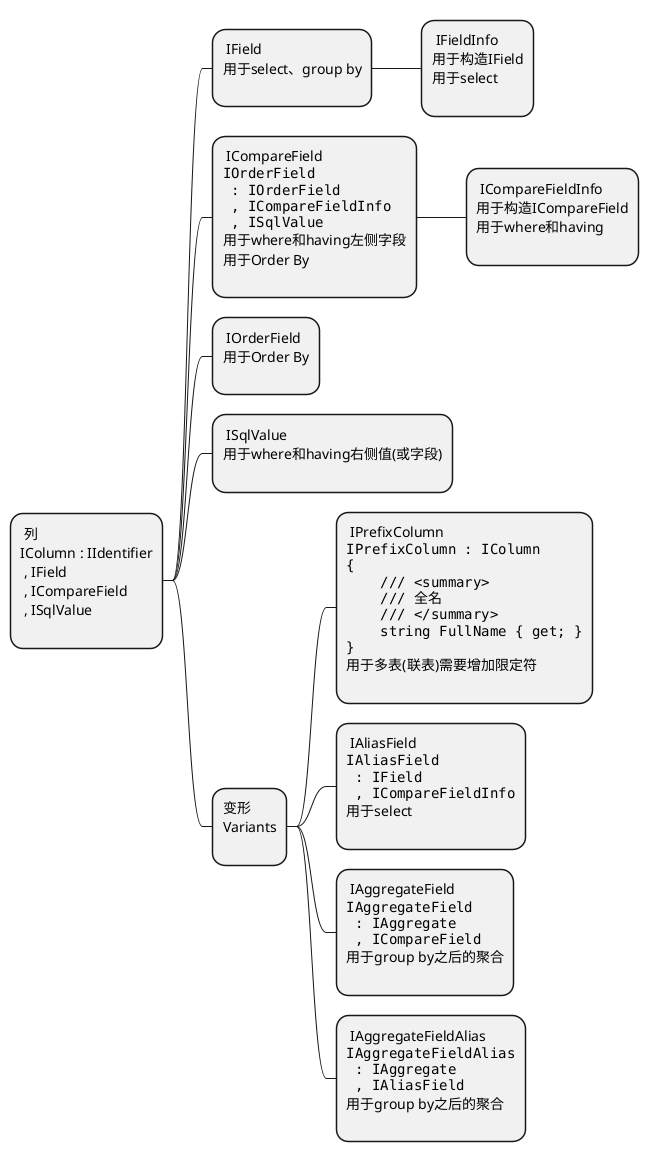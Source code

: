 @startmindmap 列
*: 列
IColumn : IIdentifier
 , IField
 , ICompareField
 , ISqlValue
;

**: IField
用于select、group by
;
***: IFieldInfo
用于构造IField
用于select
;
**: ICompareField
<code>
IOrderField
 : IOrderField
 , ICompareFieldInfo
 , ISqlValue
</code>
用于where和having左侧字段
用于Order By
;
***: ICompareFieldInfo
用于构造ICompareField
用于where和having
;
**: IOrderField
用于Order By
;
**: ISqlValue
用于where和having右侧值(或字段)
;

**:变形
Variants
;
***: IPrefixColumn
<code>
IPrefixColumn : IColumn
{
    /// <summary>
    /// 全名
    /// </summary>
    string FullName { get; }
}
</code>
用于多表(联表)需要增加限定符
;
***: IAliasField
<code>
IAliasField
 : IField
 , ICompareFieldInfo
</code>
用于select
;
***: IAggregateField
<code>
IAggregateField
 : IAggregate
 , ICompareField
</code>
用于group by之后的聚合
;
***: IAggregateFieldAlias
<code>
IAggregateFieldAlias
 : IAggregate
 , IAliasField
</code>
用于group by之后的聚合
;


@endmindmap